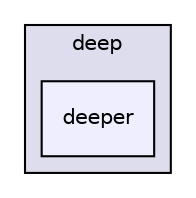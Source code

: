 digraph "gulp-src/node_modules/gulp/node_modules/liftoff/node_modules/resolve/test/pathfilter/deep_ref/node_modules/deep/deeper" {
  compound=true
  node [ fontsize="10", fontname="Helvetica"];
  edge [ labelfontsize="10", labelfontname="Helvetica"];
  subgraph clusterdir_082372ae596e25435ef9a37f88efae80 {
    graph [ bgcolor="#ddddee", pencolor="black", label="deep" fontname="Helvetica", fontsize="10", URL="dir_082372ae596e25435ef9a37f88efae80.html"]
  dir_7711cf951c8d9689ba5d52d09a236610 [shape=box, label="deeper", style="filled", fillcolor="#eeeeff", pencolor="black", URL="dir_7711cf951c8d9689ba5d52d09a236610.html"];
  }
}
